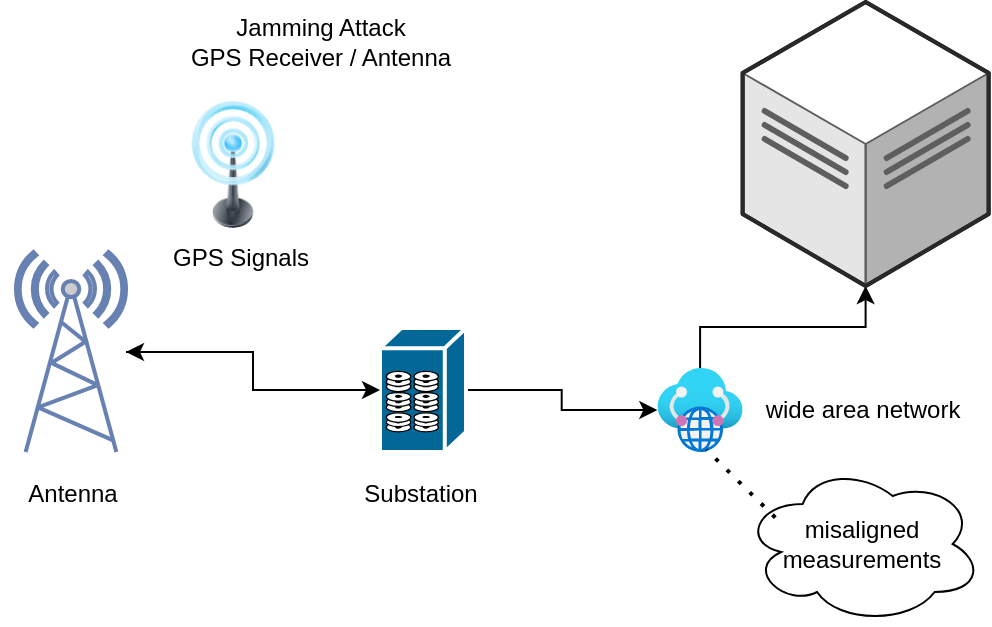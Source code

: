 <mxfile version="23.1.2" type="github">
  <diagram name="Halaman-1" id="z8D3F9iNMQI7_zkxwt_s">
    <mxGraphModel dx="387" dy="478" grid="1" gridSize="10" guides="1" tooltips="1" connect="1" arrows="1" fold="1" page="1" pageScale="1" pageWidth="827" pageHeight="1169" math="0" shadow="0">
      <root>
        <mxCell id="0" />
        <mxCell id="1" parent="0" />
        <mxCell id="TJtoCRO4ObCqjTzEe4PV-16" style="edgeStyle=orthogonalEdgeStyle;rounded=0;orthogonalLoop=1;jettySize=auto;html=1;exitX=0;exitY=0.5;exitDx=0;exitDy=0;exitPerimeter=0;" parent="1" source="TJtoCRO4ObCqjTzEe4PV-3" target="TJtoCRO4ObCqjTzEe4PV-9" edge="1">
          <mxGeometry relative="1" as="geometry" />
        </mxCell>
        <mxCell id="TJtoCRO4ObCqjTzEe4PV-17" style="edgeStyle=orthogonalEdgeStyle;rounded=0;orthogonalLoop=1;jettySize=auto;html=1;exitX=1;exitY=0.5;exitDx=0;exitDy=0;exitPerimeter=0;" parent="1" source="TJtoCRO4ObCqjTzEe4PV-3" target="TJtoCRO4ObCqjTzEe4PV-10" edge="1">
          <mxGeometry relative="1" as="geometry" />
        </mxCell>
        <mxCell id="TJtoCRO4ObCqjTzEe4PV-3" value="" style="shape=mxgraph.cisco.storage.fibre_channel_disk_subsystem;html=1;pointerEvents=1;dashed=0;fillColor=#036897;strokeColor=#ffffff;strokeWidth=2;verticalLabelPosition=bottom;verticalAlign=top;align=center;outlineConnect=0;" parent="1" vertex="1">
          <mxGeometry x="192" y="183" width="43" height="62" as="geometry" />
        </mxCell>
        <mxCell id="TJtoCRO4ObCqjTzEe4PV-4" value="" style="image;html=1;image=img/lib/clip_art/telecommunication/Signal_tower_on_128x128.png" parent="1" vertex="1">
          <mxGeometry x="65" y="69.25" width="107" height="63.75" as="geometry" />
        </mxCell>
        <mxCell id="TJtoCRO4ObCqjTzEe4PV-5" value="" style="shape=image;html=1;verticalAlign=top;verticalLabelPosition=bottom;labelBackgroundColor=#ffffff;imageAspect=0;aspect=fixed;image=https://cdn2.iconfinder.com/data/icons/woothemes/PNG/intruder.png" parent="1" vertex="1">
          <mxGeometry x="172" y="70" width="63" height="63" as="geometry" />
        </mxCell>
        <mxCell id="TJtoCRO4ObCqjTzEe4PV-6" value="Jamming Attack &lt;br&gt;GPS Receiver / Antenna" style="text;html=1;align=center;verticalAlign=middle;resizable=0;points=[];autosize=1;strokeColor=none;fillColor=none;" parent="1" vertex="1">
          <mxGeometry x="87" y="20" width="150" height="40" as="geometry" />
        </mxCell>
        <mxCell id="TJtoCRO4ObCqjTzEe4PV-7" value="" style="shape=image;html=1;verticalAlign=top;verticalLabelPosition=bottom;labelBackgroundColor=#ffffff;imageAspect=0;aspect=fixed;image=https://cdn1.iconfinder.com/data/icons/competitive-strategy-and-corporate-training/512/551_Alert_antivirus_attack_computer_virus_cyber_spot_security-128.png" parent="1" vertex="1">
          <mxGeometry x="142" y="60" width="40" height="40" as="geometry" />
        </mxCell>
        <mxCell id="TJtoCRO4ObCqjTzEe4PV-14" value="" style="edgeStyle=orthogonalEdgeStyle;rounded=0;orthogonalLoop=1;jettySize=auto;html=1;" parent="1" source="TJtoCRO4ObCqjTzEe4PV-9" target="TJtoCRO4ObCqjTzEe4PV-3" edge="1">
          <mxGeometry relative="1" as="geometry" />
        </mxCell>
        <mxCell id="TJtoCRO4ObCqjTzEe4PV-9" value="" style="fontColor=#0066CC;verticalAlign=top;verticalLabelPosition=bottom;labelPosition=center;align=center;html=1;outlineConnect=0;fillColor=#CCCCCC;strokeColor=#6881B3;gradientColor=none;gradientDirection=north;strokeWidth=2;shape=mxgraph.networks.radio_tower;" parent="1" vertex="1">
          <mxGeometry x="10" y="145" width="55" height="100" as="geometry" />
        </mxCell>
        <mxCell id="TJtoCRO4ObCqjTzEe4PV-18" value="" style="edgeStyle=orthogonalEdgeStyle;rounded=0;orthogonalLoop=1;jettySize=auto;html=1;" parent="1" source="TJtoCRO4ObCqjTzEe4PV-10" target="TJtoCRO4ObCqjTzEe4PV-12" edge="1">
          <mxGeometry relative="1" as="geometry" />
        </mxCell>
        <mxCell id="TJtoCRO4ObCqjTzEe4PV-10" value="" style="image;aspect=fixed;html=1;points=[];align=center;fontSize=12;image=img/lib/azure2/networking/Virtual_WANs.svg;" parent="1" vertex="1">
          <mxGeometry x="330.67" y="203" width="42.66" height="42" as="geometry" />
        </mxCell>
        <mxCell id="TJtoCRO4ObCqjTzEe4PV-11" value="wide area network" style="text;html=1;align=center;verticalAlign=middle;resizable=0;points=[];autosize=1;strokeColor=none;fillColor=none;" parent="1" vertex="1">
          <mxGeometry x="373.33" y="209" width="120" height="30" as="geometry" />
        </mxCell>
        <mxCell id="TJtoCRO4ObCqjTzEe4PV-12" value="" style="verticalLabelPosition=bottom;html=1;verticalAlign=top;strokeWidth=1;align=center;outlineConnect=0;dashed=0;outlineConnect=0;shape=mxgraph.aws3d.dataCenter;strokeColor=#5E5E5E;aspect=fixed;" parent="1" vertex="1">
          <mxGeometry x="373.33" y="20" width="123" height="142" as="geometry" />
        </mxCell>
        <mxCell id="TJtoCRO4ObCqjTzEe4PV-15" value="Substation" style="text;html=1;align=center;verticalAlign=middle;resizable=0;points=[];autosize=1;strokeColor=none;fillColor=none;rotation=0;" parent="1" vertex="1">
          <mxGeometry x="172" y="251" width="80" height="30" as="geometry" />
        </mxCell>
        <mxCell id="TJtoCRO4ObCqjTzEe4PV-19" value="Antenna" style="text;html=1;align=center;verticalAlign=middle;resizable=0;points=[];autosize=1;strokeColor=none;fillColor=none;" parent="1" vertex="1">
          <mxGeometry x="2.5" y="251" width="70" height="30" as="geometry" />
        </mxCell>
        <mxCell id="TJtoCRO4ObCqjTzEe4PV-20" value="GPS Signals" style="text;html=1;align=center;verticalAlign=middle;resizable=0;points=[];autosize=1;strokeColor=none;fillColor=none;" parent="1" vertex="1">
          <mxGeometry x="77" y="133" width="90" height="30" as="geometry" />
        </mxCell>
        <mxCell id="O2dEif4JaCjzYBlWt7XC-1" value="misaligned measurements" style="ellipse;shape=cloud;whiteSpace=wrap;html=1;" vertex="1" parent="1">
          <mxGeometry x="373.33" y="251" width="120" height="80" as="geometry" />
        </mxCell>
        <mxCell id="O2dEif4JaCjzYBlWt7XC-3" value="" style="endArrow=none;dashed=1;html=1;dashPattern=1 3;strokeWidth=2;rounded=0;entryX=0.575;entryY=0.971;entryDx=0;entryDy=0;entryPerimeter=0;exitX=0.136;exitY=0.335;exitDx=0;exitDy=0;exitPerimeter=0;" edge="1" parent="1" source="O2dEif4JaCjzYBlWt7XC-1" target="TJtoCRO4ObCqjTzEe4PV-10">
          <mxGeometry width="50" height="50" relative="1" as="geometry">
            <mxPoint x="330" y="320" as="sourcePoint" />
            <mxPoint x="380" y="270" as="targetPoint" />
          </mxGeometry>
        </mxCell>
      </root>
    </mxGraphModel>
  </diagram>
</mxfile>
